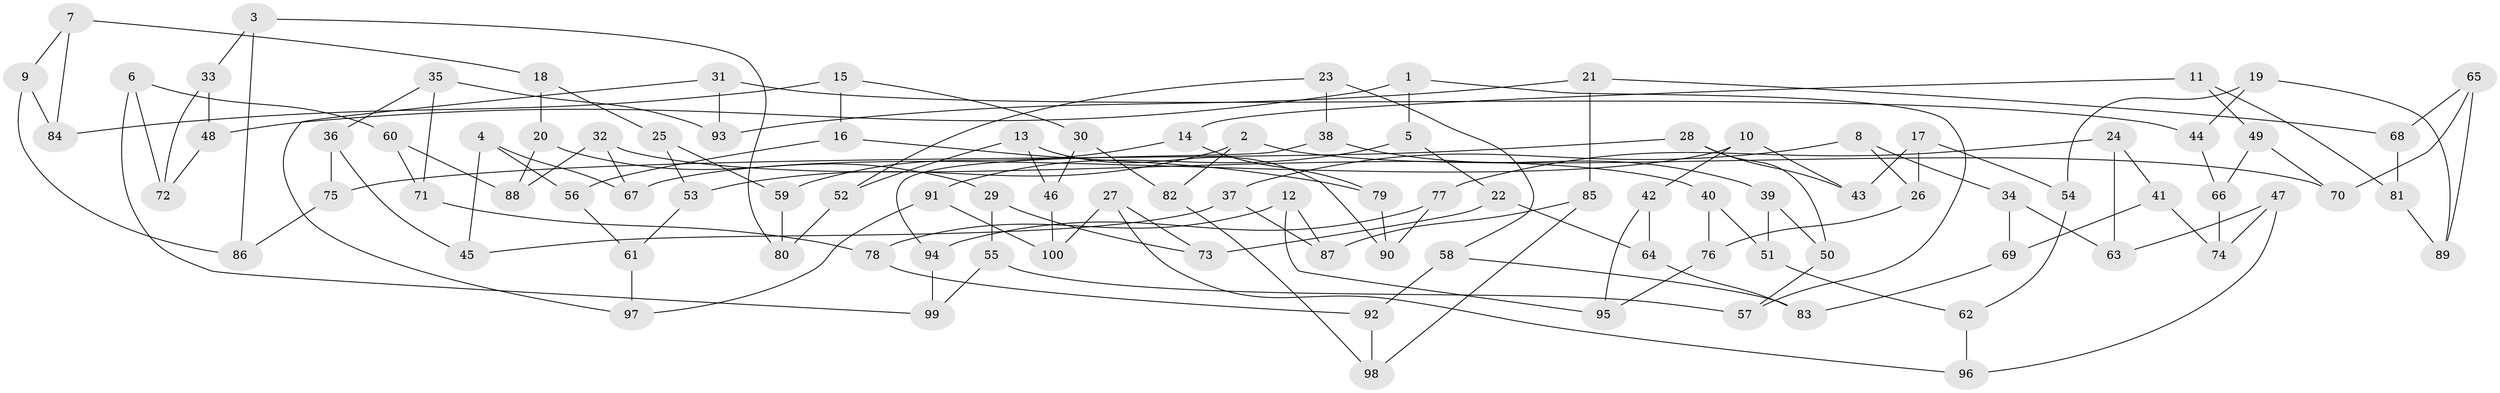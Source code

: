 // Generated by graph-tools (version 1.1) at 2025/11/02/21/25 10:11:15]
// undirected, 100 vertices, 150 edges
graph export_dot {
graph [start="1"]
  node [color=gray90,style=filled];
  1;
  2;
  3;
  4;
  5;
  6;
  7;
  8;
  9;
  10;
  11;
  12;
  13;
  14;
  15;
  16;
  17;
  18;
  19;
  20;
  21;
  22;
  23;
  24;
  25;
  26;
  27;
  28;
  29;
  30;
  31;
  32;
  33;
  34;
  35;
  36;
  37;
  38;
  39;
  40;
  41;
  42;
  43;
  44;
  45;
  46;
  47;
  48;
  49;
  50;
  51;
  52;
  53;
  54;
  55;
  56;
  57;
  58;
  59;
  60;
  61;
  62;
  63;
  64;
  65;
  66;
  67;
  68;
  69;
  70;
  71;
  72;
  73;
  74;
  75;
  76;
  77;
  78;
  79;
  80;
  81;
  82;
  83;
  84;
  85;
  86;
  87;
  88;
  89;
  90;
  91;
  92;
  93;
  94;
  95;
  96;
  97;
  98;
  99;
  100;
  1 -- 5;
  1 -- 48;
  1 -- 57;
  2 -- 70;
  2 -- 53;
  2 -- 82;
  3 -- 86;
  3 -- 80;
  3 -- 33;
  4 -- 67;
  4 -- 45;
  4 -- 56;
  5 -- 22;
  5 -- 91;
  6 -- 72;
  6 -- 99;
  6 -- 60;
  7 -- 84;
  7 -- 9;
  7 -- 18;
  8 -- 34;
  8 -- 26;
  8 -- 37;
  9 -- 84;
  9 -- 86;
  10 -- 43;
  10 -- 67;
  10 -- 42;
  11 -- 81;
  11 -- 14;
  11 -- 49;
  12 -- 78;
  12 -- 95;
  12 -- 87;
  13 -- 52;
  13 -- 90;
  13 -- 46;
  14 -- 59;
  14 -- 79;
  15 -- 84;
  15 -- 16;
  15 -- 30;
  16 -- 79;
  16 -- 56;
  17 -- 26;
  17 -- 54;
  17 -- 43;
  18 -- 20;
  18 -- 25;
  19 -- 89;
  19 -- 44;
  19 -- 54;
  20 -- 88;
  20 -- 29;
  21 -- 85;
  21 -- 93;
  21 -- 68;
  22 -- 64;
  22 -- 73;
  23 -- 38;
  23 -- 52;
  23 -- 58;
  24 -- 77;
  24 -- 41;
  24 -- 63;
  25 -- 53;
  25 -- 59;
  26 -- 76;
  27 -- 96;
  27 -- 100;
  27 -- 73;
  28 -- 43;
  28 -- 50;
  28 -- 75;
  29 -- 55;
  29 -- 73;
  30 -- 46;
  30 -- 82;
  31 -- 44;
  31 -- 93;
  31 -- 97;
  32 -- 88;
  32 -- 40;
  32 -- 67;
  33 -- 48;
  33 -- 72;
  34 -- 69;
  34 -- 63;
  35 -- 36;
  35 -- 71;
  35 -- 93;
  36 -- 75;
  36 -- 45;
  37 -- 87;
  37 -- 45;
  38 -- 39;
  38 -- 94;
  39 -- 51;
  39 -- 50;
  40 -- 51;
  40 -- 76;
  41 -- 69;
  41 -- 74;
  42 -- 95;
  42 -- 64;
  44 -- 66;
  46 -- 100;
  47 -- 96;
  47 -- 63;
  47 -- 74;
  48 -- 72;
  49 -- 66;
  49 -- 70;
  50 -- 57;
  51 -- 62;
  52 -- 80;
  53 -- 61;
  54 -- 62;
  55 -- 99;
  55 -- 57;
  56 -- 61;
  58 -- 92;
  58 -- 83;
  59 -- 80;
  60 -- 88;
  60 -- 71;
  61 -- 97;
  62 -- 96;
  64 -- 83;
  65 -- 89;
  65 -- 70;
  65 -- 68;
  66 -- 74;
  68 -- 81;
  69 -- 83;
  71 -- 78;
  75 -- 86;
  76 -- 95;
  77 -- 94;
  77 -- 90;
  78 -- 92;
  79 -- 90;
  81 -- 89;
  82 -- 98;
  85 -- 87;
  85 -- 98;
  91 -- 97;
  91 -- 100;
  92 -- 98;
  94 -- 99;
}
